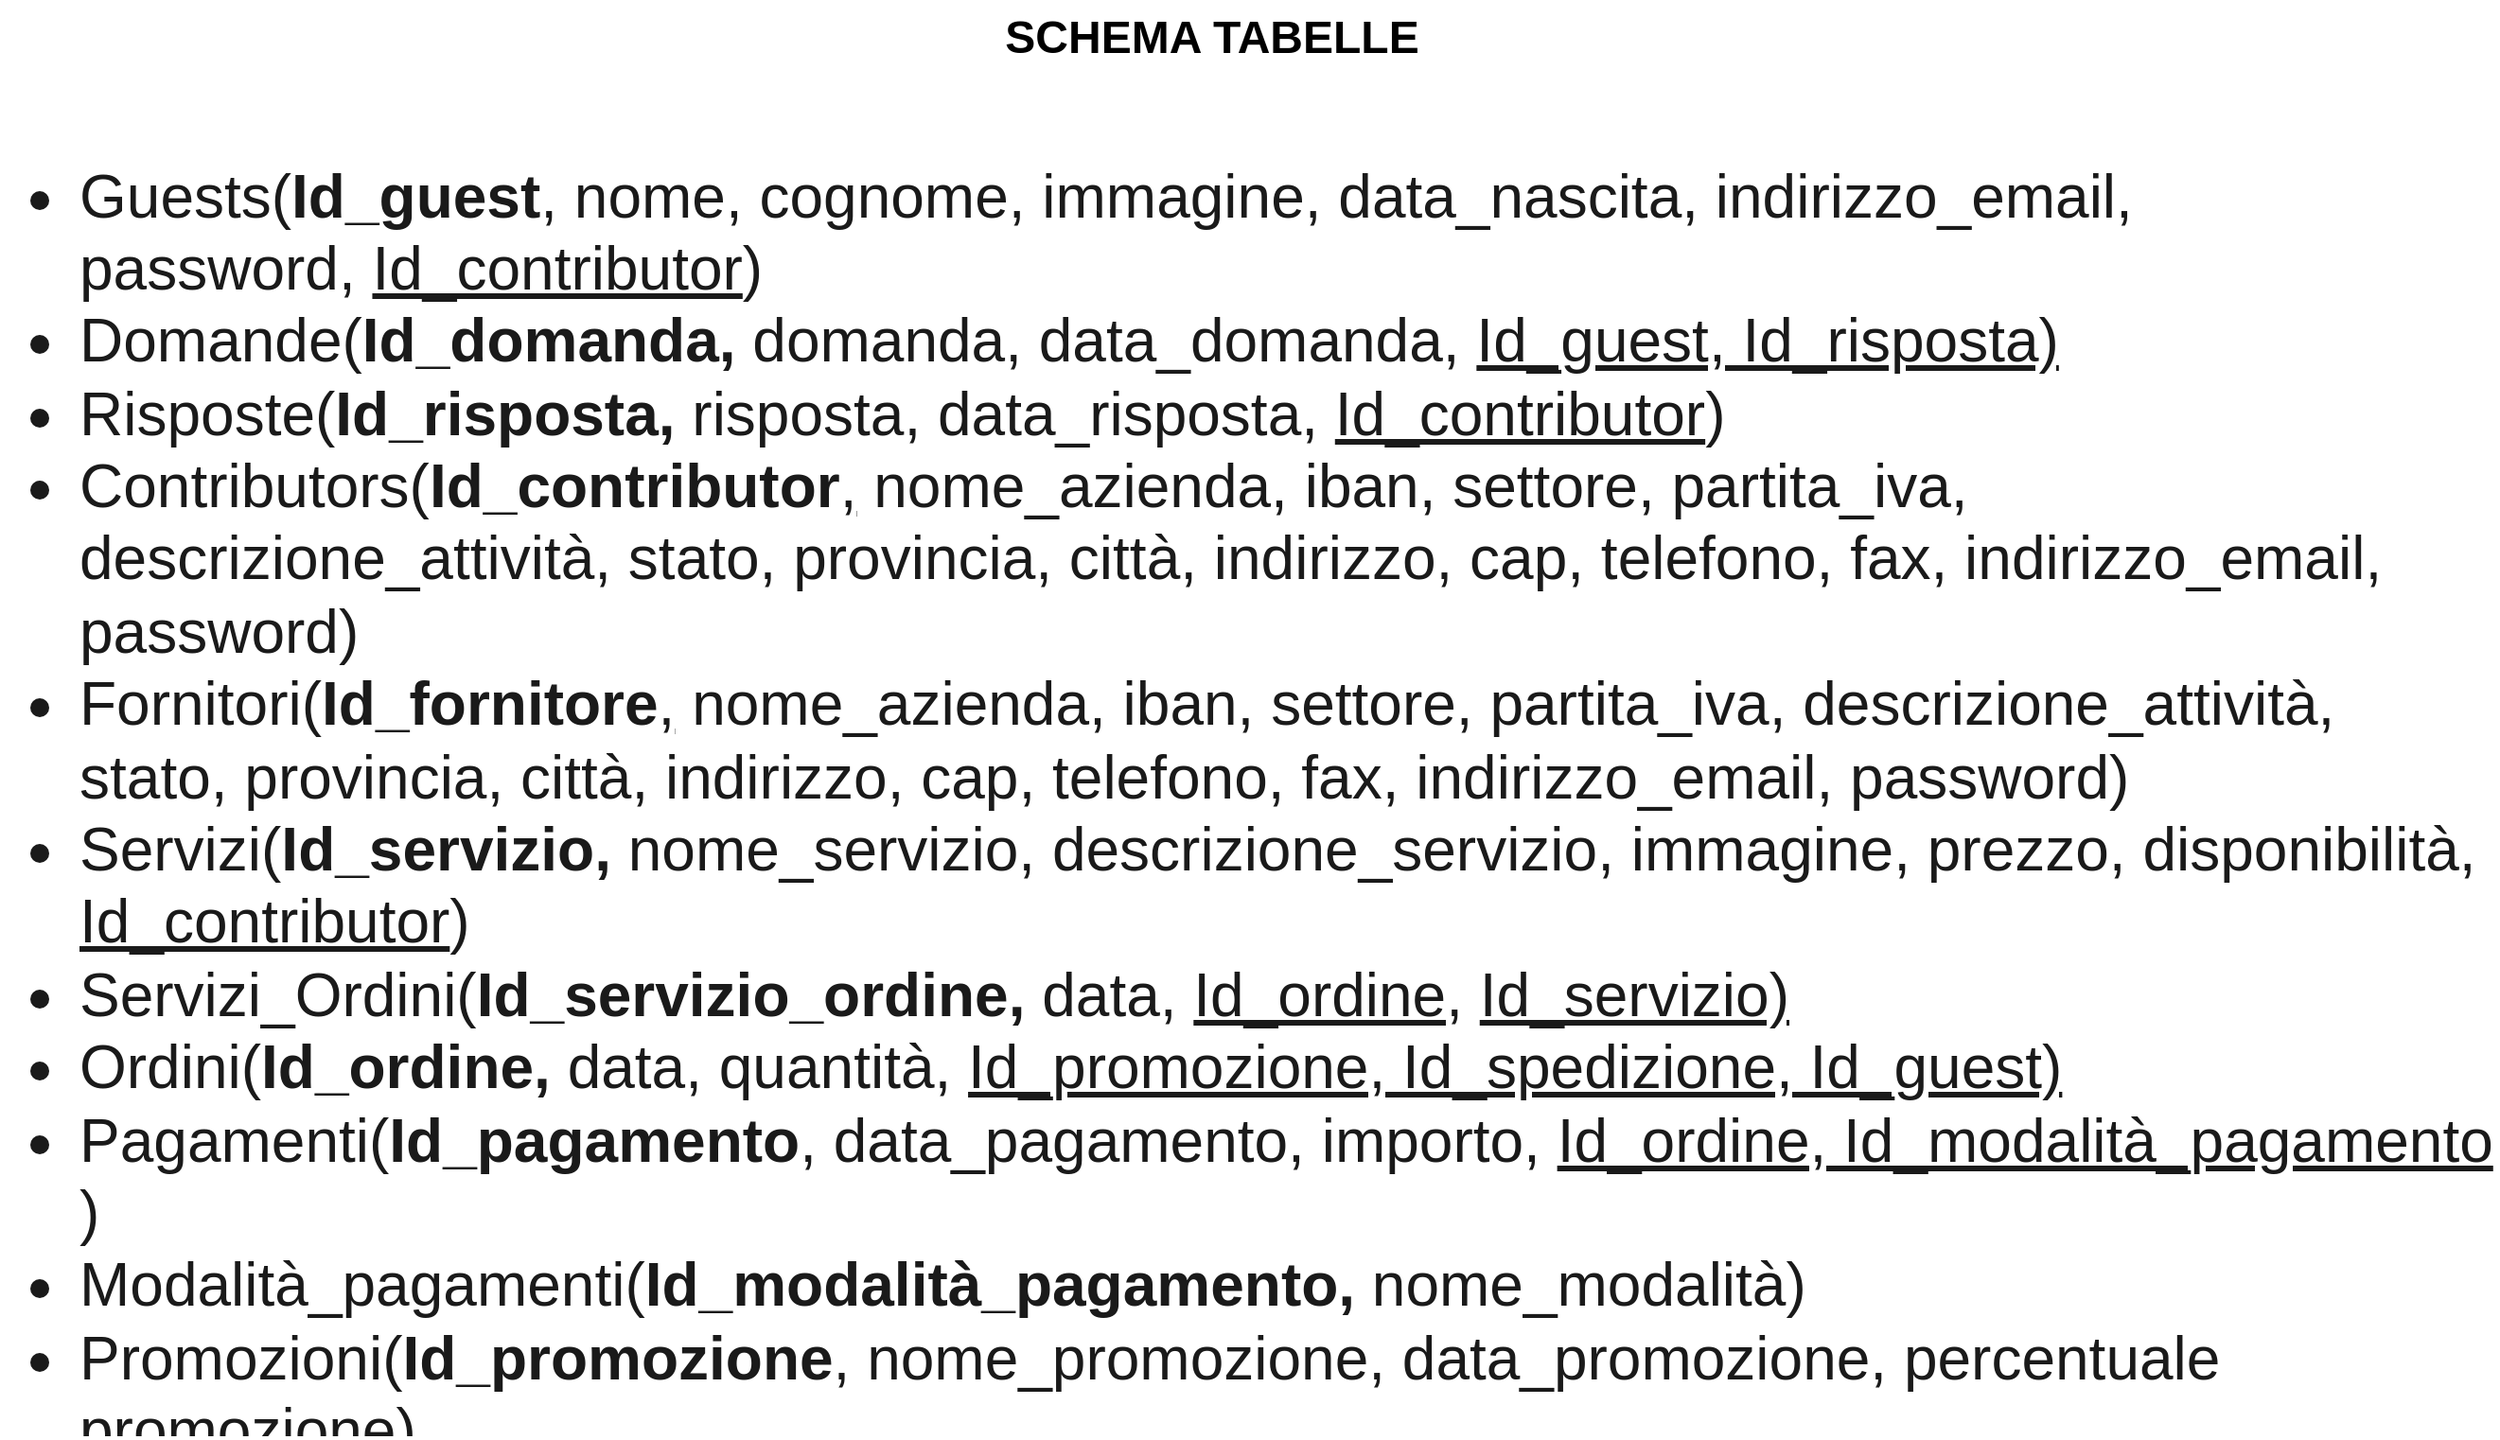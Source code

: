 <mxfile version="14.6.11" type="github">
  <diagram id="nNNbYIVWa4341L-L7LT6" name="Page-1">
    <mxGraphModel dx="1577" dy="928" grid="1" gridSize="10" guides="1" tooltips="1" connect="1" arrows="1" fold="1" page="1" pageScale="1" pageWidth="3300" pageHeight="4681" math="0" shadow="0">
      <root>
        <mxCell id="0" />
        <mxCell id="1" parent="0" />
        <mxCell id="4zw3vZrptV4HVFFLCSen-1" value="&lt;ul style=&quot;font-size: 32px&quot;&gt;&lt;li style=&quot;font-size: 32px&quot;&gt;Guests(&lt;b&gt;Id_guest&lt;/b&gt;&lt;u&gt;,&lt;/u&gt;&amp;nbsp;nome, cognome, immagine, data_nascita, indirizzo_email, password,&amp;nbsp;&lt;u&gt;Id_contributor&lt;/u&gt;)&lt;/li&gt;&lt;li style=&quot;font-size: 32px&quot;&gt;Domande(&lt;b&gt;Id_domanda, &lt;/b&gt;domanda, data_domanda, &lt;u&gt;Id_guest, Id_risposta)&lt;/u&gt;&lt;/li&gt;&lt;li style=&quot;font-size: 32px&quot;&gt;Risposte(&lt;b&gt;Id_risposta,&lt;/b&gt;&amp;nbsp;risposta, data_risposta&lt;u&gt;,&lt;/u&gt; &lt;u&gt;Id_contributor&lt;/u&gt;)&lt;/li&gt;&lt;li style=&quot;font-size: 32px&quot;&gt;Contributors(&lt;b&gt;Id_contributor&lt;/b&gt;&lt;u&gt;,&lt;/u&gt;&amp;nbsp;nome_azienda, iban, settore, partita_iva, descrizione_attività, stato, provincia, città, indirizzo, cap, telefono, fax, indirizzo_email, password)&lt;/li&gt;&lt;li&gt;Fornitori(&lt;b&gt;Id_fornitore&lt;/b&gt;&lt;u&gt;,&lt;/u&gt;&amp;nbsp;nome_azienda, iban, settore, partita_iva, descrizione_attività, stato, provincia, città, indirizzo, cap, telefono, fax, indirizzo_email, password)&lt;/li&gt;&lt;li style=&quot;font-size: 32px&quot;&gt;Servizi(&lt;b&gt;Id_servizio, &lt;/b&gt;nome_servizio, descrizione_servizio, immagine, prezzo, disponibilità, &lt;u&gt;Id_contributor&lt;/u&gt;)&lt;/li&gt;&lt;li style=&quot;font-size: 32px&quot;&gt;Servizi_Ordini(&lt;b&gt;Id_servizio_ordine, &lt;/b&gt;data, &lt;u&gt;Id_ordine,&lt;/u&gt; &lt;u&gt;Id_servizio)&lt;/u&gt;&lt;/li&gt;&lt;li style=&quot;font-size: 32px&quot;&gt;Ordini(&lt;b&gt;Id_ordine, &lt;/b&gt;data,&amp;nbsp;quantità, &lt;u&gt;Id_promozione, Id_spedizione, Id_guest)&lt;/u&gt;&lt;/li&gt;&lt;li style=&quot;font-size: 32px&quot;&gt;Pagamenti(&lt;b&gt;Id_pagamento&lt;/b&gt;&lt;u&gt;,&lt;/u&gt;&amp;nbsp;data_pagamento, importo, &lt;u&gt;Id_ordine, Id_modalità_pagamento&lt;/u&gt; )&lt;/li&gt;&lt;li style=&quot;font-size: 32px&quot;&gt;Modalità_pagamenti(&lt;b&gt;Id_modalità_pagamento,&lt;/b&gt;&amp;nbsp;nome_modalità)&lt;/li&gt;&lt;li style=&quot;font-size: 32px&quot;&gt;Promozioni(&lt;b&gt;Id_promozione&lt;/b&gt;, nome_promozione, data_promozione, percentuale promozione)&lt;/li&gt;&lt;li style=&quot;font-size: 32px&quot;&gt;Spedizioni(&lt;b&gt;Id_spedizione,&lt;/b&gt;&amp;nbsp;data, &lt;u&gt;Id_indirizzo)&lt;/u&gt;&lt;/li&gt;&lt;li style=&quot;font-size: 32px&quot;&gt;Indirizzi(&lt;b&gt;Id_indirizzo, &lt;/b&gt;indirizzo, info_aggiuntive, cap, città, &lt;u&gt;Id_guest)&lt;/u&gt;&lt;/li&gt;&lt;/ul&gt;" style="text;strokeColor=none;fillColor=none;html=1;whiteSpace=wrap;verticalAlign=middle;overflow=hidden;rounded=0;sketch=0;fontColor=#1A1A1A;fontSize=32;" vertex="1" parent="1">
          <mxGeometry x="220" y="330" width="1320" height="710" as="geometry" />
        </mxCell>
        <mxCell id="4zw3vZrptV4HVFFLCSen-2" value="SCHEMA TABELLE" style="text;strokeColor=none;fillColor=none;html=1;fontSize=24;fontStyle=1;verticalAlign=middle;align=center;rounded=0;sketch=0;" vertex="1" parent="1">
          <mxGeometry x="810" y="280" width="100" height="40" as="geometry" />
        </mxCell>
      </root>
    </mxGraphModel>
  </diagram>
</mxfile>
